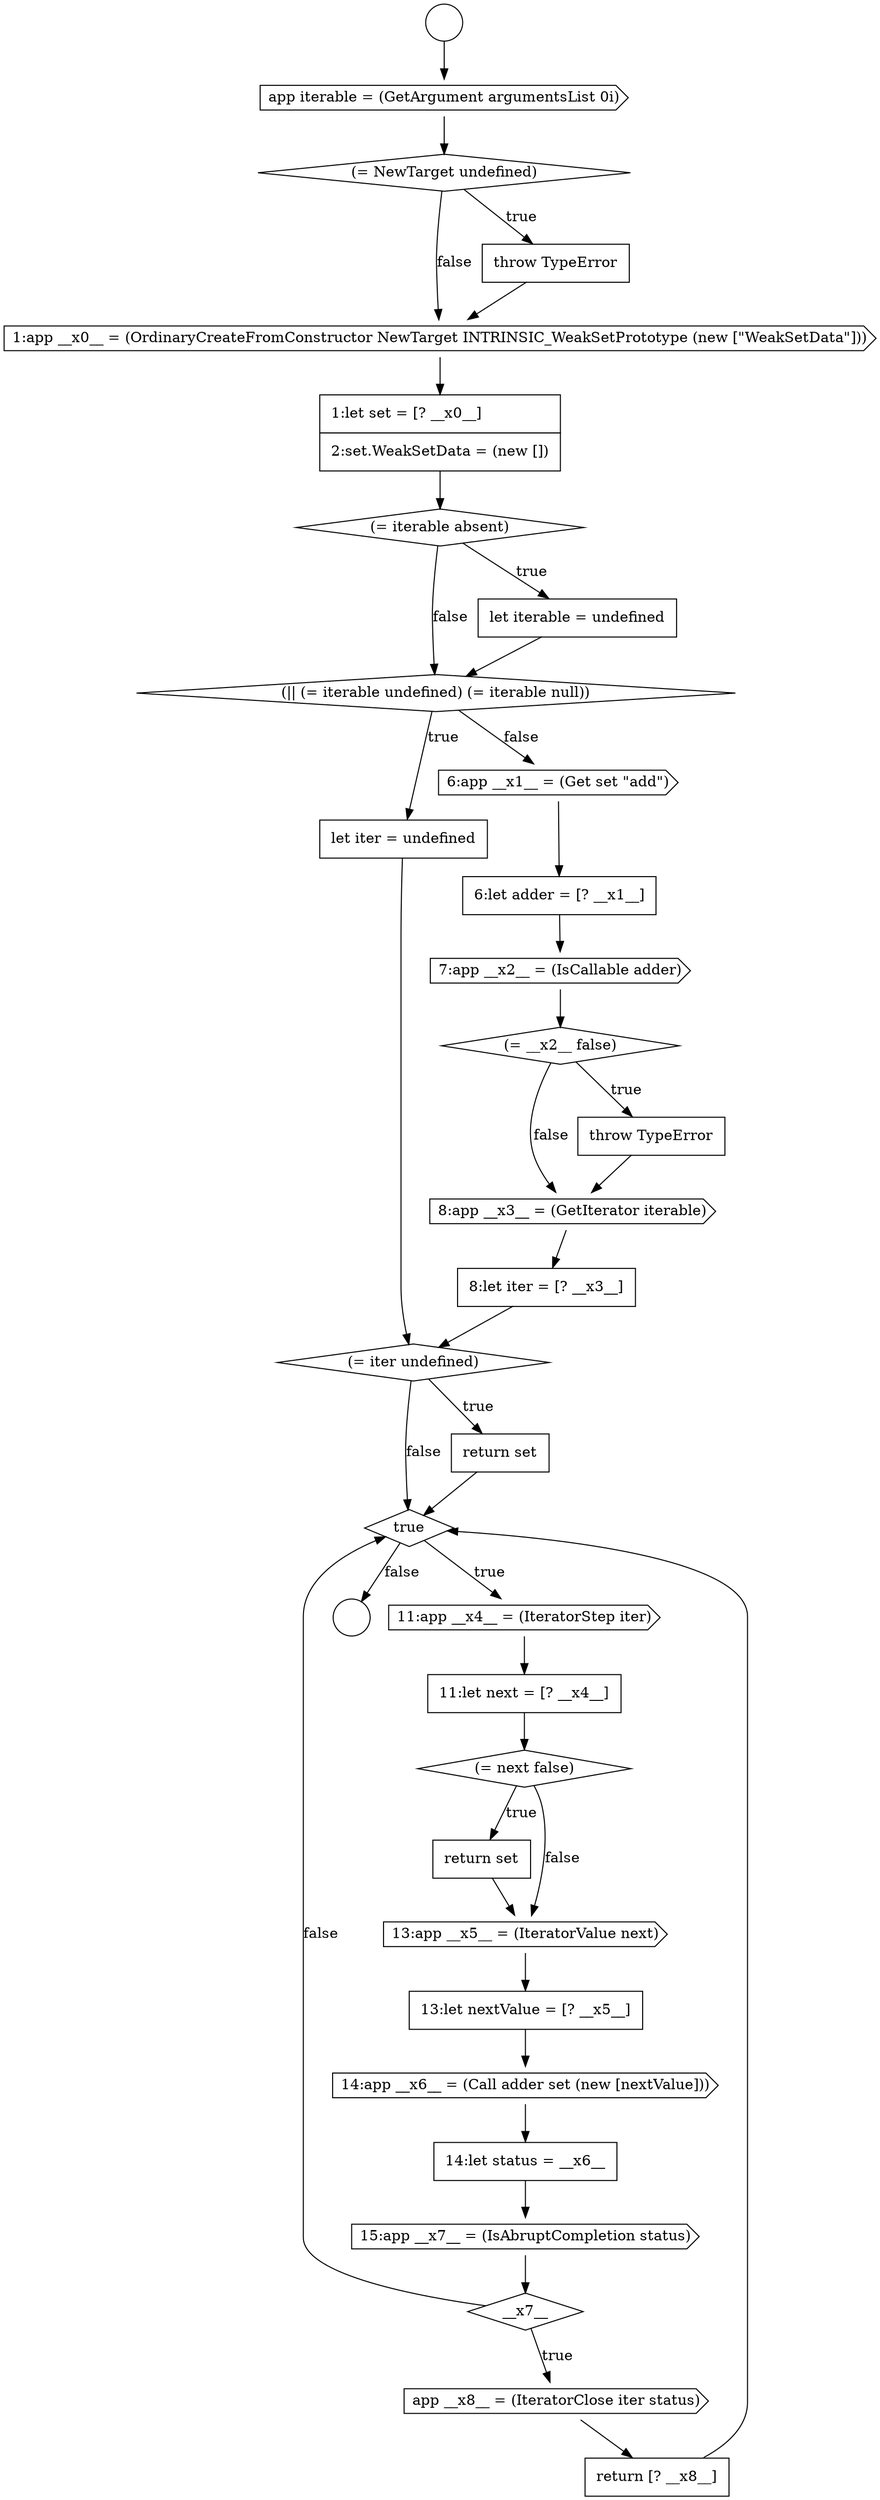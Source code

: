 digraph {
  node14804 [shape=cds, label=<<font color="black">app iterable = (GetArgument argumentsList 0i)</font>> color="black" fillcolor="white" style=filled]
  node14809 [shape=diamond, label=<<font color="black">(= iterable absent)</font>> color="black" fillcolor="white" style=filled]
  node14803 [shape=circle label=" " color="black" fillcolor="white" style=filled]
  node14824 [shape=none, margin=0, label=<<font color="black">
    <table border="0" cellborder="1" cellspacing="0" cellpadding="10">
      <tr><td align="left">11:let next = [? __x4__]</td></tr>
    </table>
  </font>> color="black" fillcolor="white" style=filled]
  node14832 [shape=diamond, label=<<font color="black">__x7__</font>> color="black" fillcolor="white" style=filled]
  node14814 [shape=none, margin=0, label=<<font color="black">
    <table border="0" cellborder="1" cellspacing="0" cellpadding="10">
      <tr><td align="left">6:let adder = [? __x1__]</td></tr>
    </table>
  </font>> color="black" fillcolor="white" style=filled]
  node14828 [shape=none, margin=0, label=<<font color="black">
    <table border="0" cellborder="1" cellspacing="0" cellpadding="10">
      <tr><td align="left">13:let nextValue = [? __x5__]</td></tr>
    </table>
  </font>> color="black" fillcolor="white" style=filled]
  node14811 [shape=diamond, label=<<font color="black">(|| (= iterable undefined) (= iterable null))</font>> color="black" fillcolor="white" style=filled]
  node14822 [shape=diamond, label=<<font color="black">true</font>> color="black" fillcolor="white" style=filled]
  node14833 [shape=cds, label=<<font color="black">app __x8__ = (IteratorClose iter status)</font>> color="black" fillcolor="white" style=filled]
  node14829 [shape=cds, label=<<font color="black">14:app __x6__ = (Call adder set (new [nextValue]))</font>> color="black" fillcolor="white" style=filled]
  node14805 [shape=diamond, label=<<font color="black">(= NewTarget undefined)</font>> color="black" fillcolor="white" style=filled]
  node14818 [shape=cds, label=<<font color="black">8:app __x3__ = (GetIterator iterable)</font>> color="black" fillcolor="white" style=filled]
  node14825 [shape=diamond, label=<<font color="black">(= next false)</font>> color="black" fillcolor="white" style=filled]
  node14830 [shape=none, margin=0, label=<<font color="black">
    <table border="0" cellborder="1" cellspacing="0" cellpadding="10">
      <tr><td align="left">14:let status = __x6__</td></tr>
    </table>
  </font>> color="black" fillcolor="white" style=filled]
  node14815 [shape=cds, label=<<font color="black">7:app __x2__ = (IsCallable adder)</font>> color="black" fillcolor="white" style=filled]
  node14812 [shape=none, margin=0, label=<<font color="black">
    <table border="0" cellborder="1" cellspacing="0" cellpadding="10">
      <tr><td align="left">let iter = undefined</td></tr>
    </table>
  </font>> color="black" fillcolor="white" style=filled]
  node14817 [shape=none, margin=0, label=<<font color="black">
    <table border="0" cellborder="1" cellspacing="0" cellpadding="10">
      <tr><td align="left">throw TypeError</td></tr>
    </table>
  </font>> color="black" fillcolor="white" style=filled]
  node14808 [shape=none, margin=0, label=<<font color="black">
    <table border="0" cellborder="1" cellspacing="0" cellpadding="10">
      <tr><td align="left">1:let set = [? __x0__]</td></tr>
      <tr><td align="left">2:set.WeakSetData = (new [])</td></tr>
    </table>
  </font>> color="black" fillcolor="white" style=filled]
  node14821 [shape=none, margin=0, label=<<font color="black">
    <table border="0" cellborder="1" cellspacing="0" cellpadding="10">
      <tr><td align="left">return set</td></tr>
    </table>
  </font>> color="black" fillcolor="white" style=filled]
  node14826 [shape=none, margin=0, label=<<font color="black">
    <table border="0" cellborder="1" cellspacing="0" cellpadding="10">
      <tr><td align="left">return set</td></tr>
    </table>
  </font>> color="black" fillcolor="white" style=filled]
  node14816 [shape=diamond, label=<<font color="black">(= __x2__ false)</font>> color="black" fillcolor="white" style=filled]
  node14831 [shape=cds, label=<<font color="black">15:app __x7__ = (IsAbruptCompletion status)</font>> color="black" fillcolor="white" style=filled]
  node14807 [shape=cds, label=<<font color="black">1:app __x0__ = (OrdinaryCreateFromConstructor NewTarget INTRINSIC_WeakSetPrototype (new [&quot;WeakSetData&quot;]))</font>> color="black" fillcolor="white" style=filled]
  node14820 [shape=diamond, label=<<font color="black">(= iter undefined)</font>> color="black" fillcolor="white" style=filled]
  node14813 [shape=cds, label=<<font color="black">6:app __x1__ = (Get set &quot;add&quot;)</font>> color="black" fillcolor="white" style=filled]
  node14827 [shape=cds, label=<<font color="black">13:app __x5__ = (IteratorValue next)</font>> color="black" fillcolor="white" style=filled]
  node14810 [shape=none, margin=0, label=<<font color="black">
    <table border="0" cellborder="1" cellspacing="0" cellpadding="10">
      <tr><td align="left">let iterable = undefined</td></tr>
    </table>
  </font>> color="black" fillcolor="white" style=filled]
  node14819 [shape=none, margin=0, label=<<font color="black">
    <table border="0" cellborder="1" cellspacing="0" cellpadding="10">
      <tr><td align="left">8:let iter = [? __x3__]</td></tr>
    </table>
  </font>> color="black" fillcolor="white" style=filled]
  node14834 [shape=none, margin=0, label=<<font color="black">
    <table border="0" cellborder="1" cellspacing="0" cellpadding="10">
      <tr><td align="left">return [? __x8__]</td></tr>
    </table>
  </font>> color="black" fillcolor="white" style=filled]
  node14802 [shape=circle label=" " color="black" fillcolor="white" style=filled]
  node14823 [shape=cds, label=<<font color="black">11:app __x4__ = (IteratorStep iter)</font>> color="black" fillcolor="white" style=filled]
  node14806 [shape=none, margin=0, label=<<font color="black">
    <table border="0" cellborder="1" cellspacing="0" cellpadding="10">
      <tr><td align="left">throw TypeError</td></tr>
    </table>
  </font>> color="black" fillcolor="white" style=filled]
  node14808 -> node14809 [ color="black"]
  node14802 -> node14804 [ color="black"]
  node14817 -> node14818 [ color="black"]
  node14829 -> node14830 [ color="black"]
  node14815 -> node14816 [ color="black"]
  node14834 -> node14822 [ color="black"]
  node14813 -> node14814 [ color="black"]
  node14811 -> node14812 [label=<<font color="black">true</font>> color="black"]
  node14811 -> node14813 [label=<<font color="black">false</font>> color="black"]
  node14825 -> node14826 [label=<<font color="black">true</font>> color="black"]
  node14825 -> node14827 [label=<<font color="black">false</font>> color="black"]
  node14833 -> node14834 [ color="black"]
  node14827 -> node14828 [ color="black"]
  node14823 -> node14824 [ color="black"]
  node14810 -> node14811 [ color="black"]
  node14818 -> node14819 [ color="black"]
  node14828 -> node14829 [ color="black"]
  node14822 -> node14823 [label=<<font color="black">true</font>> color="black"]
  node14822 -> node14803 [label=<<font color="black">false</font>> color="black"]
  node14806 -> node14807 [ color="black"]
  node14812 -> node14820 [ color="black"]
  node14814 -> node14815 [ color="black"]
  node14831 -> node14832 [ color="black"]
  node14805 -> node14806 [label=<<font color="black">true</font>> color="black"]
  node14805 -> node14807 [label=<<font color="black">false</font>> color="black"]
  node14820 -> node14821 [label=<<font color="black">true</font>> color="black"]
  node14820 -> node14822 [label=<<font color="black">false</font>> color="black"]
  node14807 -> node14808 [ color="black"]
  node14804 -> node14805 [ color="black"]
  node14826 -> node14827 [ color="black"]
  node14819 -> node14820 [ color="black"]
  node14816 -> node14817 [label=<<font color="black">true</font>> color="black"]
  node14816 -> node14818 [label=<<font color="black">false</font>> color="black"]
  node14830 -> node14831 [ color="black"]
  node14821 -> node14822 [ color="black"]
  node14832 -> node14833 [label=<<font color="black">true</font>> color="black"]
  node14832 -> node14822 [label=<<font color="black">false</font>> color="black"]
  node14824 -> node14825 [ color="black"]
  node14809 -> node14810 [label=<<font color="black">true</font>> color="black"]
  node14809 -> node14811 [label=<<font color="black">false</font>> color="black"]
}
